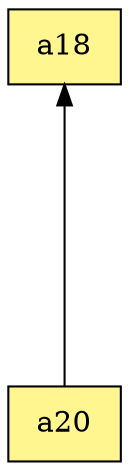 digraph G {
rankdir=BT;ranksep="2.0";
"a20" [shape=record,fillcolor=khaki1,style=filled,label="{a20}"];
"a18" [shape=record,fillcolor=khaki1,style=filled,label="{a18}"];
"a20" -> "a18"
}